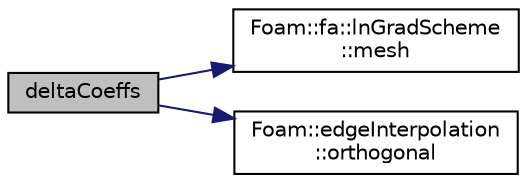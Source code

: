 digraph "deltaCoeffs"
{
  bgcolor="transparent";
  edge [fontname="Helvetica",fontsize="10",labelfontname="Helvetica",labelfontsize="10"];
  node [fontname="Helvetica",fontsize="10",shape=record];
  rankdir="LR";
  Node1 [label="deltaCoeffs",height=0.2,width=0.4,color="black", fillcolor="grey75", style="filled" fontcolor="black"];
  Node1 -> Node2 [color="midnightblue",fontsize="10",style="solid",fontname="Helvetica"];
  Node2 [label="Foam::fa::lnGradScheme\l::mesh",height=0.2,width=0.4,color="black",URL="$classFoam_1_1fa_1_1lnGradScheme.html#a8cf57ec097e4dd18c954173f32dbc37d",tooltip="Return mesh reference. "];
  Node1 -> Node3 [color="midnightblue",fontsize="10",style="solid",fontname="Helvetica"];
  Node3 [label="Foam::edgeInterpolation\l::orthogonal",height=0.2,width=0.4,color="black",URL="$classFoam_1_1edgeInterpolation.html#afd270a38f729812d31fae027d933f6e3",tooltip="Return whether mesh is orthogonal or not. "];
}
